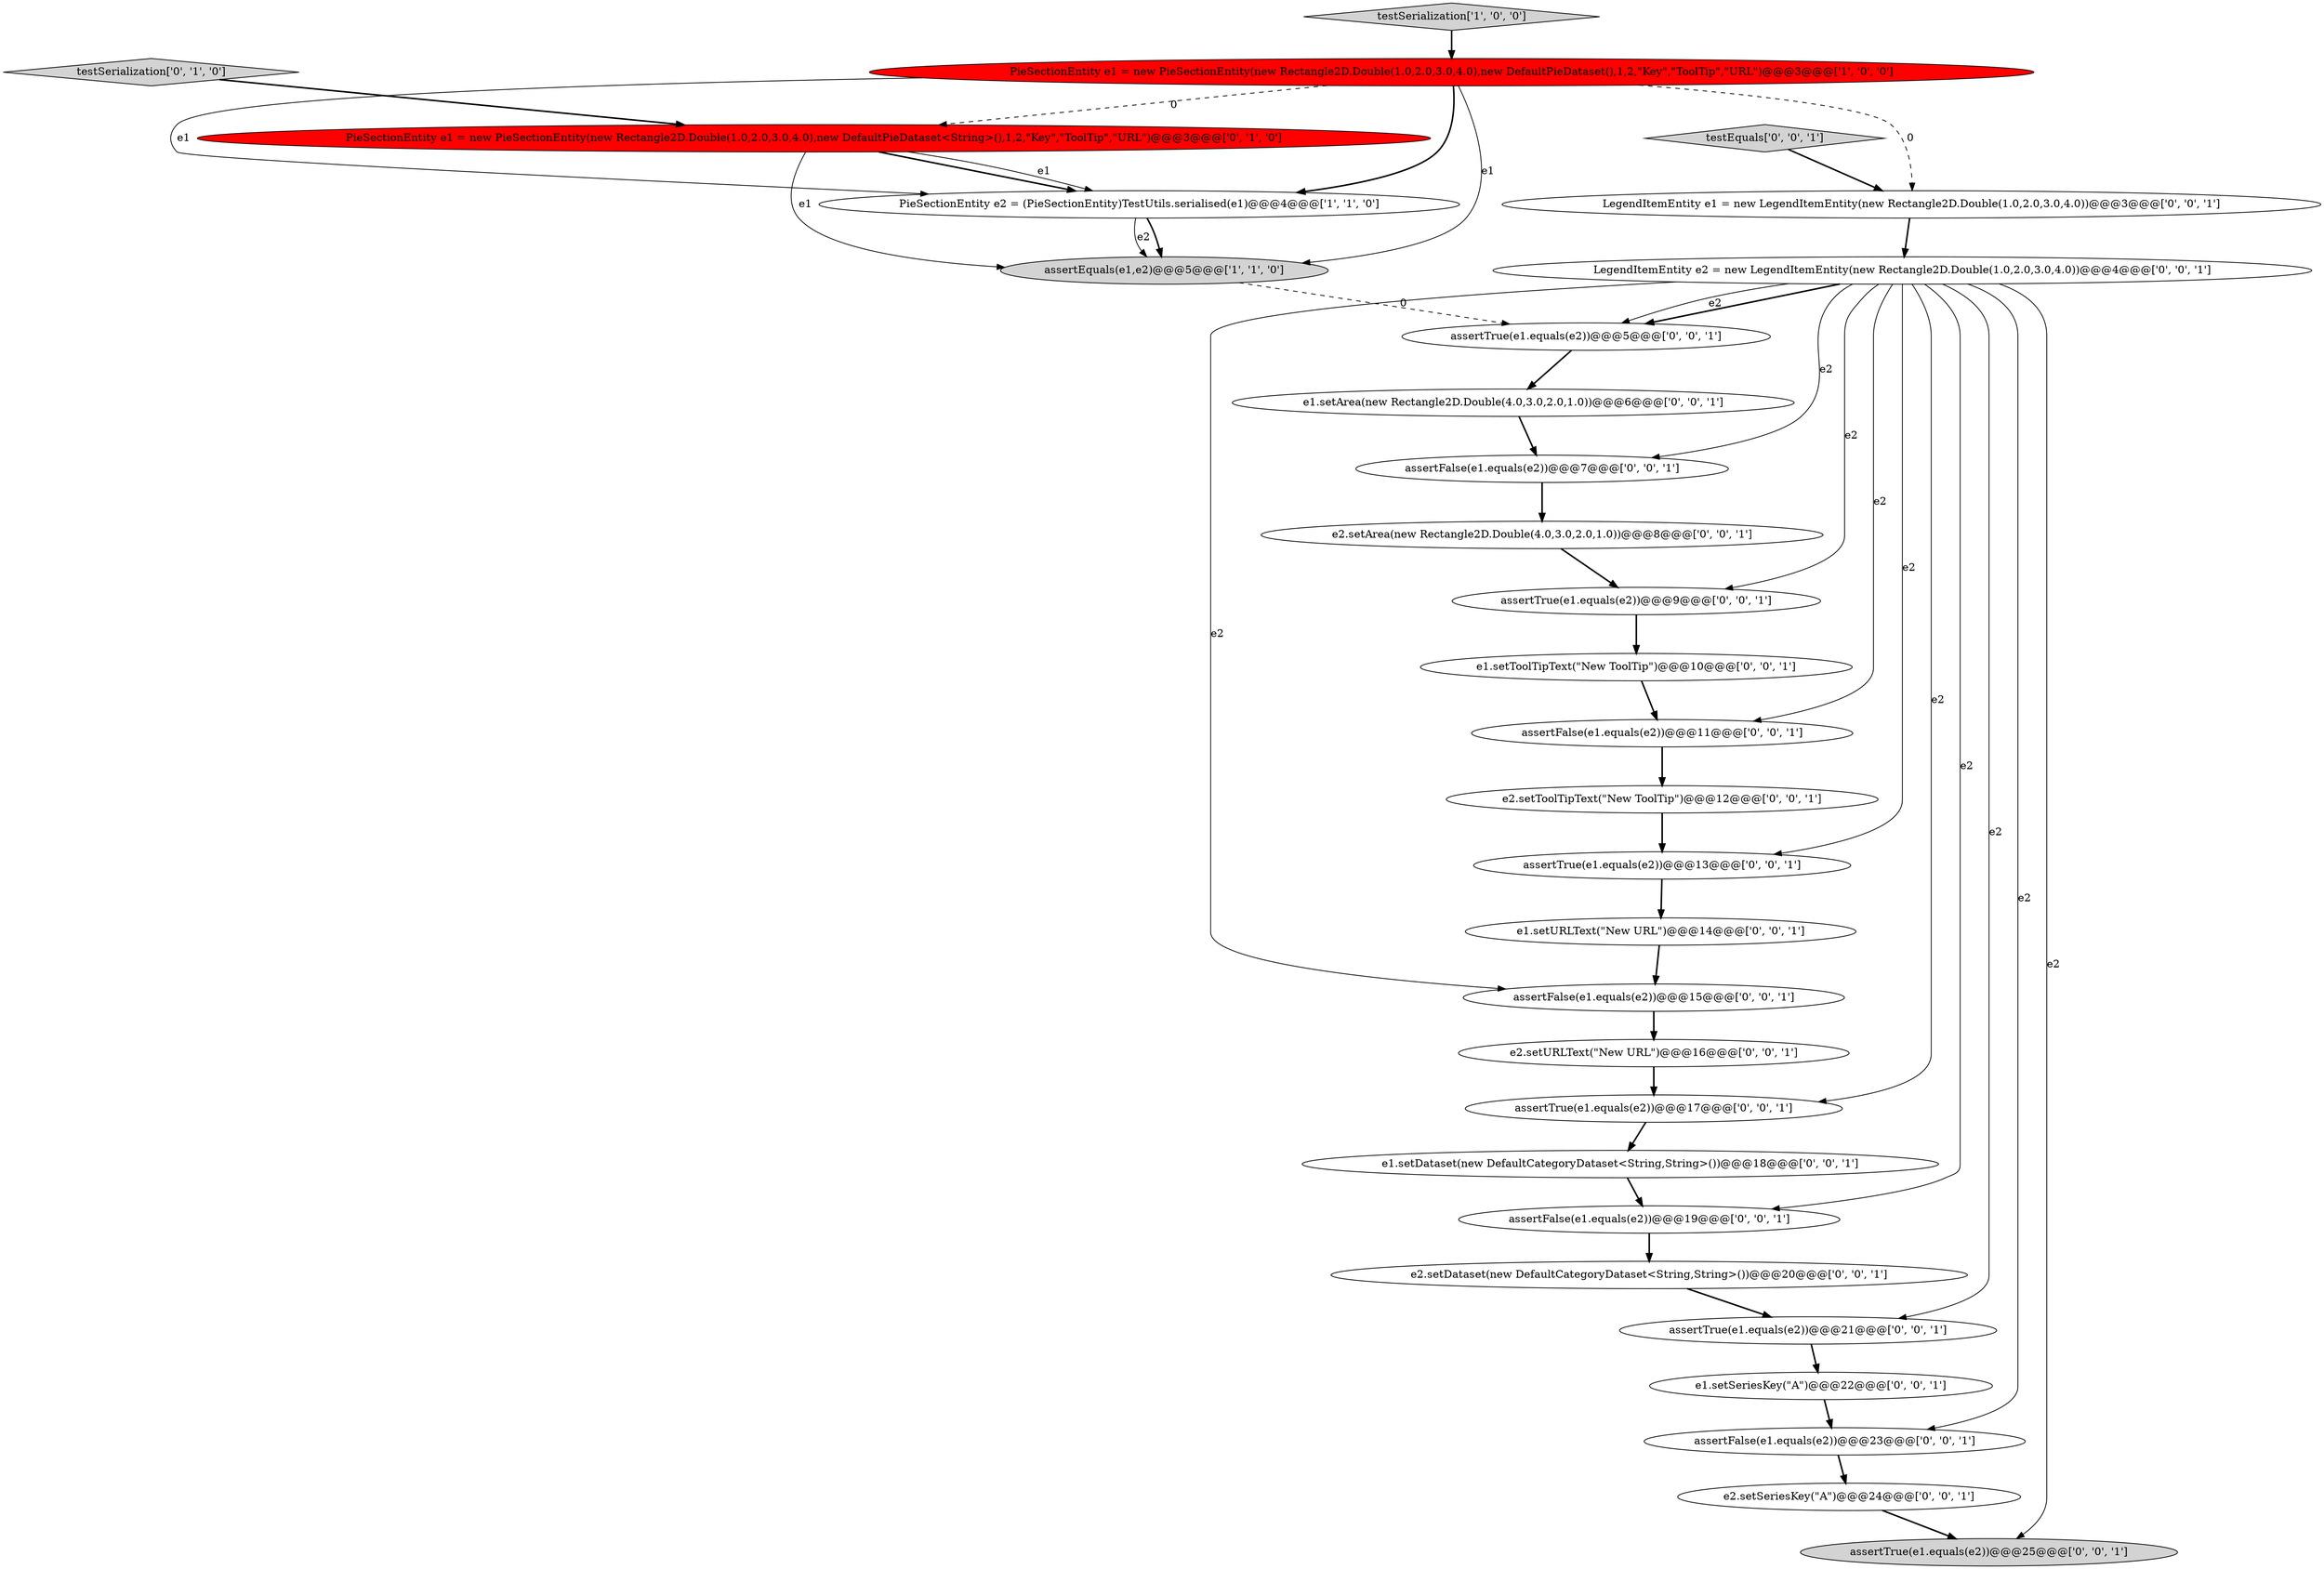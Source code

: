 digraph {
1 [style = filled, label = "testSerialization['1', '0', '0']", fillcolor = lightgray, shape = diamond image = "AAA0AAABBB1BBB"];
25 [style = filled, label = "assertFalse(e1.equals(e2))@@@19@@@['0', '0', '1']", fillcolor = white, shape = ellipse image = "AAA0AAABBB3BBB"];
26 [style = filled, label = "assertTrue(e1.equals(e2))@@@25@@@['0', '0', '1']", fillcolor = lightgray, shape = ellipse image = "AAA0AAABBB3BBB"];
28 [style = filled, label = "e2.setURLText(\"New URL\")@@@16@@@['0', '0', '1']", fillcolor = white, shape = ellipse image = "AAA0AAABBB3BBB"];
10 [style = filled, label = "assertFalse(e1.equals(e2))@@@15@@@['0', '0', '1']", fillcolor = white, shape = ellipse image = "AAA0AAABBB3BBB"];
18 [style = filled, label = "LegendItemEntity e2 = new LegendItemEntity(new Rectangle2D.Double(1.0,2.0,3.0,4.0))@@@4@@@['0', '0', '1']", fillcolor = white, shape = ellipse image = "AAA0AAABBB3BBB"];
5 [style = filled, label = "testSerialization['0', '1', '0']", fillcolor = lightgray, shape = diamond image = "AAA0AAABBB2BBB"];
7 [style = filled, label = "e1.setURLText(\"New URL\")@@@14@@@['0', '0', '1']", fillcolor = white, shape = ellipse image = "AAA0AAABBB3BBB"];
17 [style = filled, label = "e2.setToolTipText(\"New ToolTip\")@@@12@@@['0', '0', '1']", fillcolor = white, shape = ellipse image = "AAA0AAABBB3BBB"];
8 [style = filled, label = "assertTrue(e1.equals(e2))@@@17@@@['0', '0', '1']", fillcolor = white, shape = ellipse image = "AAA0AAABBB3BBB"];
0 [style = filled, label = "assertEquals(e1,e2)@@@5@@@['1', '1', '0']", fillcolor = lightgray, shape = ellipse image = "AAA0AAABBB1BBB"];
3 [style = filled, label = "PieSectionEntity e2 = (PieSectionEntity)TestUtils.serialised(e1)@@@4@@@['1', '1', '0']", fillcolor = white, shape = ellipse image = "AAA0AAABBB1BBB"];
15 [style = filled, label = "assertTrue(e1.equals(e2))@@@13@@@['0', '0', '1']", fillcolor = white, shape = ellipse image = "AAA0AAABBB3BBB"];
24 [style = filled, label = "e1.setToolTipText(\"New ToolTip\")@@@10@@@['0', '0', '1']", fillcolor = white, shape = ellipse image = "AAA0AAABBB3BBB"];
21 [style = filled, label = "e2.setDataset(new DefaultCategoryDataset<String,String>())@@@20@@@['0', '0', '1']", fillcolor = white, shape = ellipse image = "AAA0AAABBB3BBB"];
19 [style = filled, label = "e1.setArea(new Rectangle2D.Double(4.0,3.0,2.0,1.0))@@@6@@@['0', '0', '1']", fillcolor = white, shape = ellipse image = "AAA0AAABBB3BBB"];
16 [style = filled, label = "assertFalse(e1.equals(e2))@@@23@@@['0', '0', '1']", fillcolor = white, shape = ellipse image = "AAA0AAABBB3BBB"];
4 [style = filled, label = "PieSectionEntity e1 = new PieSectionEntity(new Rectangle2D.Double(1.0,2.0,3.0,4.0),new DefaultPieDataset<String>(),1,2,\"Key\",\"ToolTip\",\"URL\")@@@3@@@['0', '1', '0']", fillcolor = red, shape = ellipse image = "AAA1AAABBB2BBB"];
11 [style = filled, label = "e2.setArea(new Rectangle2D.Double(4.0,3.0,2.0,1.0))@@@8@@@['0', '0', '1']", fillcolor = white, shape = ellipse image = "AAA0AAABBB3BBB"];
20 [style = filled, label = "assertFalse(e1.equals(e2))@@@7@@@['0', '0', '1']", fillcolor = white, shape = ellipse image = "AAA0AAABBB3BBB"];
12 [style = filled, label = "testEquals['0', '0', '1']", fillcolor = lightgray, shape = diamond image = "AAA0AAABBB3BBB"];
6 [style = filled, label = "e1.setSeriesKey(\"A\")@@@22@@@['0', '0', '1']", fillcolor = white, shape = ellipse image = "AAA0AAABBB3BBB"];
22 [style = filled, label = "assertTrue(e1.equals(e2))@@@21@@@['0', '0', '1']", fillcolor = white, shape = ellipse image = "AAA0AAABBB3BBB"];
27 [style = filled, label = "assertTrue(e1.equals(e2))@@@5@@@['0', '0', '1']", fillcolor = white, shape = ellipse image = "AAA0AAABBB3BBB"];
29 [style = filled, label = "e2.setSeriesKey(\"A\")@@@24@@@['0', '0', '1']", fillcolor = white, shape = ellipse image = "AAA0AAABBB3BBB"];
14 [style = filled, label = "assertTrue(e1.equals(e2))@@@9@@@['0', '0', '1']", fillcolor = white, shape = ellipse image = "AAA0AAABBB3BBB"];
2 [style = filled, label = "PieSectionEntity e1 = new PieSectionEntity(new Rectangle2D.Double(1.0,2.0,3.0,4.0),new DefaultPieDataset(),1,2,\"Key\",\"ToolTip\",\"URL\")@@@3@@@['1', '0', '0']", fillcolor = red, shape = ellipse image = "AAA1AAABBB1BBB"];
13 [style = filled, label = "e1.setDataset(new DefaultCategoryDataset<String,String>())@@@18@@@['0', '0', '1']", fillcolor = white, shape = ellipse image = "AAA0AAABBB3BBB"];
23 [style = filled, label = "LegendItemEntity e1 = new LegendItemEntity(new Rectangle2D.Double(1.0,2.0,3.0,4.0))@@@3@@@['0', '0', '1']", fillcolor = white, shape = ellipse image = "AAA0AAABBB3BBB"];
9 [style = filled, label = "assertFalse(e1.equals(e2))@@@11@@@['0', '0', '1']", fillcolor = white, shape = ellipse image = "AAA0AAABBB3BBB"];
2->23 [style = dashed, label="0"];
13->25 [style = bold, label=""];
14->24 [style = bold, label=""];
4->3 [style = bold, label=""];
4->3 [style = solid, label="e1"];
10->28 [style = bold, label=""];
4->0 [style = solid, label="e1"];
2->0 [style = solid, label="e1"];
15->7 [style = bold, label=""];
11->14 [style = bold, label=""];
7->10 [style = bold, label=""];
19->20 [style = bold, label=""];
2->3 [style = bold, label=""];
16->29 [style = bold, label=""];
18->14 [style = solid, label="e2"];
18->8 [style = solid, label="e2"];
2->4 [style = dashed, label="0"];
9->17 [style = bold, label=""];
18->20 [style = solid, label="e2"];
0->27 [style = dashed, label="0"];
18->16 [style = solid, label="e2"];
3->0 [style = bold, label=""];
29->26 [style = bold, label=""];
3->0 [style = solid, label="e2"];
18->27 [style = bold, label=""];
21->22 [style = bold, label=""];
6->16 [style = bold, label=""];
18->27 [style = solid, label="e2"];
18->10 [style = solid, label="e2"];
18->26 [style = solid, label="e2"];
5->4 [style = bold, label=""];
28->8 [style = bold, label=""];
17->15 [style = bold, label=""];
18->22 [style = solid, label="e2"];
18->15 [style = solid, label="e2"];
1->2 [style = bold, label=""];
18->9 [style = solid, label="e2"];
27->19 [style = bold, label=""];
12->23 [style = bold, label=""];
2->3 [style = solid, label="e1"];
18->25 [style = solid, label="e2"];
23->18 [style = bold, label=""];
25->21 [style = bold, label=""];
24->9 [style = bold, label=""];
8->13 [style = bold, label=""];
22->6 [style = bold, label=""];
20->11 [style = bold, label=""];
}
